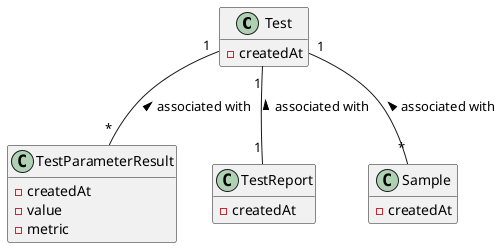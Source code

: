 @startuml
hide methods


class Test{
-createdAt
}

class TestParameterResult{
-createdAt
-value
-metric
}


class TestReport{
-createdAt
}



class Sample{
-createdAt
}

Test "1" -- "*" Sample: associated with <
Test "1" -- "*" TestParameterResult: associated with <
Test "1" -- "1" TestReport: associated with <



@enduml
